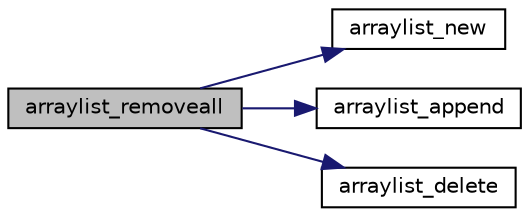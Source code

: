 digraph "arraylist_removeall"
{
 // INTERACTIVE_SVG=YES
  edge [fontname="Helvetica",fontsize="10",labelfontname="Helvetica",labelfontsize="10"];
  node [fontname="Helvetica",fontsize="10",shape=record];
  rankdir="LR";
  Node1 [label="arraylist_removeall",height=0.2,width=0.4,color="black", fillcolor="grey75", style="filled", fontcolor="black"];
  Node1 -> Node2 [color="midnightblue",fontsize="10",style="solid",fontname="Helvetica"];
  Node2 [label="arraylist_new",height=0.2,width=0.4,color="black", fillcolor="white", style="filled",URL="$arraylist_8h.html#a0f3dce9a4ff6eec624a885cab52d5cb1"];
  Node1 -> Node3 [color="midnightblue",fontsize="10",style="solid",fontname="Helvetica"];
  Node3 [label="arraylist_append",height=0.2,width=0.4,color="black", fillcolor="white", style="filled",URL="$arraylist_8h.html#ac567053ff89cc5cae2050d9a7a844c6a"];
  Node1 -> Node4 [color="midnightblue",fontsize="10",style="solid",fontname="Helvetica"];
  Node4 [label="arraylist_delete",height=0.2,width=0.4,color="black", fillcolor="white", style="filled",URL="$arraylist_8h.html#a31d5ded3b02e6c86120565ea127a8235"];
}
